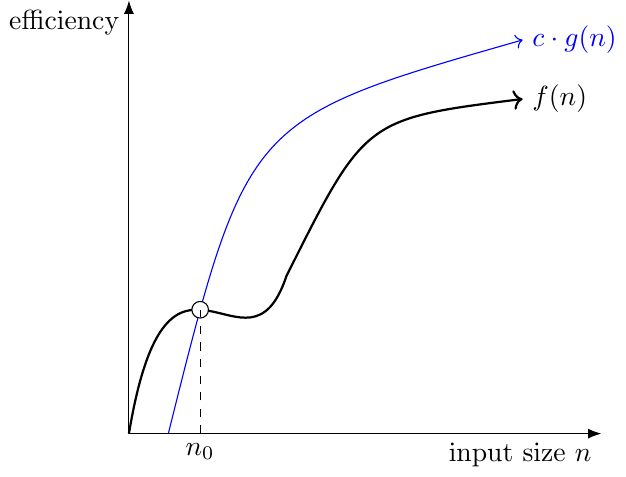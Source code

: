 \documentclass[tikz]{standalone}
\usetikzlibrary{calc, positioning, arrows.meta, shapes, intersections}
\begin{document}
\tikzset{
  arrow/.style = {
    -Latex
  },
  note/.style = {
    align=right
  },
}
\begin{tikzpicture}
  \coordinate (origin) at (0, 0);
  \coordinate (xMax) at (6, 0);
  \coordinate (yMax) at (0, 5.5);

  \node[note, anchor=north east] at (xMax) {input size $n$};
  \node[note, anchor=north east] at (yMax) {efficiency}; 

  \node[note, anchor=west] at (5, 4.25) {$f(n)$};
  \node[note, anchor=west, color=blue] at (5, 5) {$c \cdot g(n)$}; 

  \draw[arrow, name path=xAxis] (origin) -- (xMax);
  \draw[arrow] (origin) -- (yMax);

  \draw[->,thick, name path=f] (0,0)
  .. controls (0.5,3) and (1.5,0.5) .. (2,2)
  .. controls (3, 4) .. (5, 4.25);

  \draw[->, name path=g, color=blue] (0.5, 0)
  .. controls (1.5, 4) .. (5,5);

  \path [name intersections={of=f and g, by=clash}];
  \node[circle] at (clash) {};
  \draw[fill=white] (clash) circle[radius=3pt];
  \coordinate [label=below:{$n_0$}] (n) at (clash |- origin);
  \draw[dashed] (clash |- origin) -- (clash);
  
\end{tikzpicture}
\end{document}